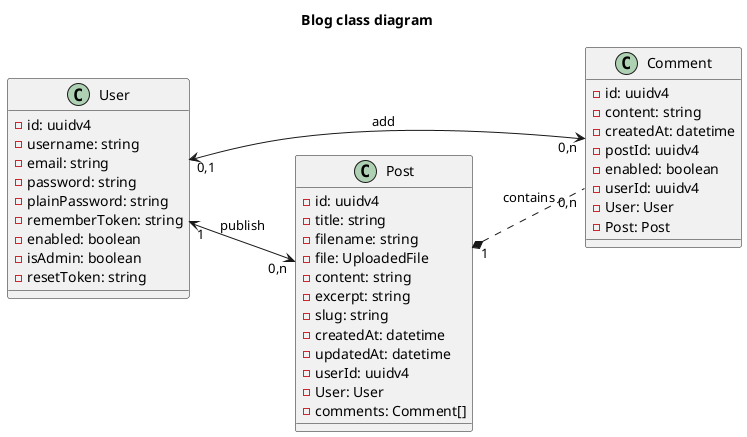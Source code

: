 @startuml
left to right direction

title Blog class diagram

class Comment {
    - id: uuidv4
    - content: string
    - createdAt: datetime
    - postId: uuidv4
    - enabled: boolean
    - userId: uuidv4
    - User: User
    - Post: Post
}

class User {
    - id: uuidv4
    - username: string
    - email: string
    - password: string
    - plainPassword: string
    - rememberToken: string
    - enabled: boolean
    - isAdmin: boolean
    - resetToken: string
}

class Post {
    - id: uuidv4
    - title: string
    - filename: string
    - file: UploadedFile
    - content: string
    - excerpt: string
    - slug: string
    - createdAt: datetime
    - updatedAt: datetime
    - userId: uuidv4
    - User: User
    - comments: Comment[]
}


' Relations

Post "1" *.. "0,n" Comment : contains

User "1" <--> "0,n" Post : publish
User "0,1" <--> "0,n" Comment : add

@enduml
